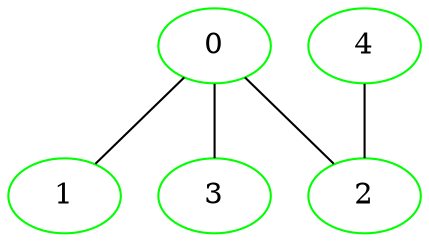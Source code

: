 graph G {
    0 [shape=ellipse,color=green];
    1 [shape=ellipse,color=green];
    2 [shape=ellipse,color=green];
    3 [shape=ellipse,color=green];
    4 [shape=ellipse,color=green];
    0 -- {1,2,3}
    4 -- {2}
}